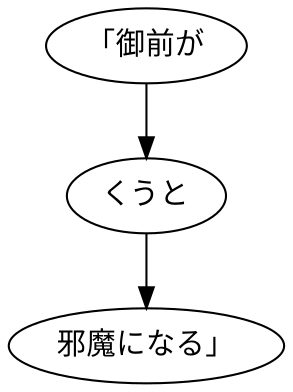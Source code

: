 digraph graph6821 {
	node0 [label="「御前が"];
	node1 [label="くうと"];
	node2 [label="邪魔になる」"];
	node0 -> node1;
	node1 -> node2;
}
